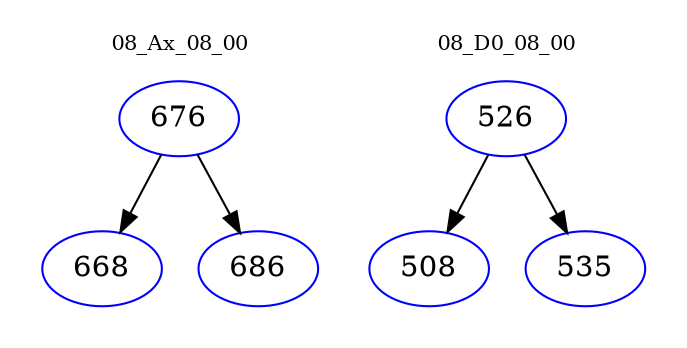 digraph{
subgraph cluster_0 {
color = white
label = "08_Ax_08_00";
fontsize=10;
T0_676 [label="676", color="blue"]
T0_676 -> T0_668 [color="black"]
T0_668 [label="668", color="blue"]
T0_676 -> T0_686 [color="black"]
T0_686 [label="686", color="blue"]
}
subgraph cluster_1 {
color = white
label = "08_D0_08_00";
fontsize=10;
T1_526 [label="526", color="blue"]
T1_526 -> T1_508 [color="black"]
T1_508 [label="508", color="blue"]
T1_526 -> T1_535 [color="black"]
T1_535 [label="535", color="blue"]
}
}
